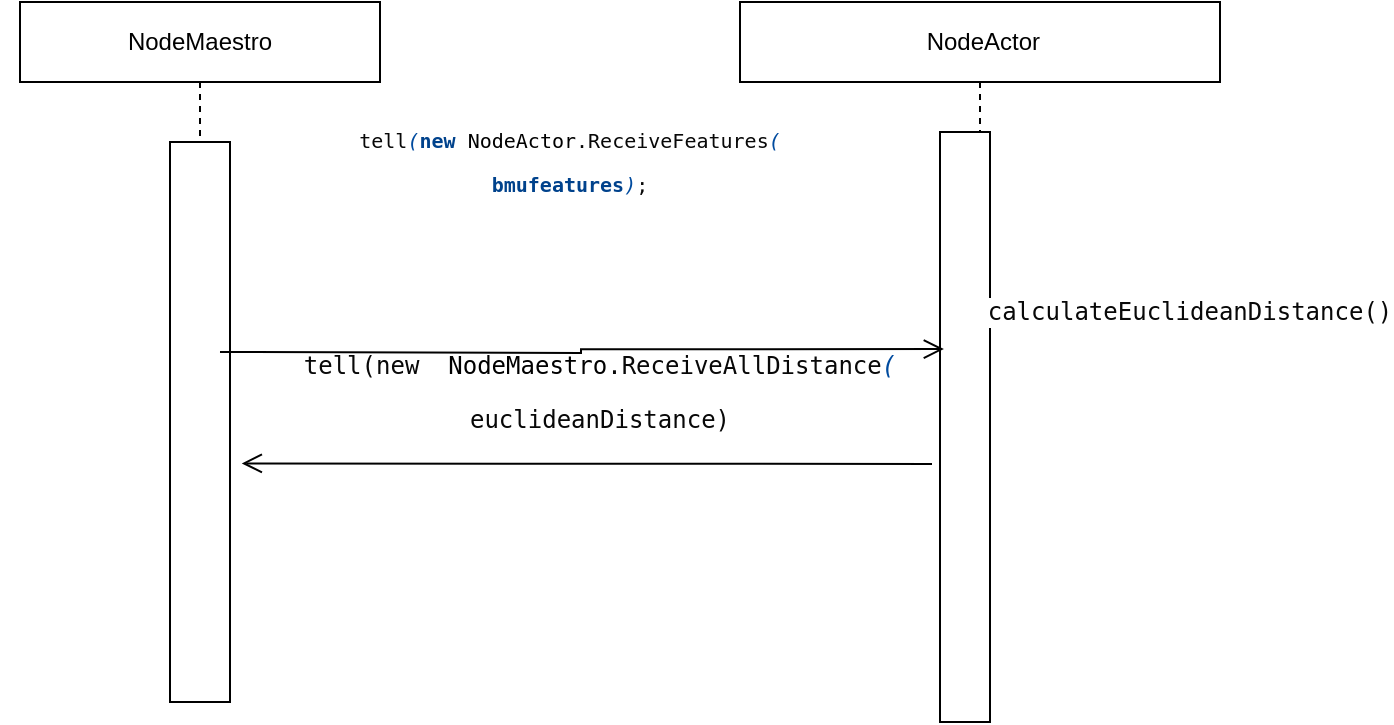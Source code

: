 <mxfile version="15.8.9" type="github">
  <diagram id="jVNh621GtxdNsy_mdJ2N" name="Page-1">
    <mxGraphModel dx="1221" dy="632" grid="1" gridSize="10" guides="1" tooltips="1" connect="1" arrows="1" fold="1" page="1" pageScale="1" pageWidth="827" pageHeight="1169" math="0" shadow="0">
      <root>
        <mxCell id="0" />
        <mxCell id="1" parent="0" />
        <mxCell id="PWjywUqZBP5ES502_3S3-1" value="NodeMaestro" style="shape=umlLifeline;perimeter=lifelinePerimeter;whiteSpace=wrap;html=1;container=1;collapsible=0;recursiveResize=0;outlineConnect=0;" vertex="1" parent="1">
          <mxGeometry x="110" y="100" width="180" height="350" as="geometry" />
        </mxCell>
        <mxCell id="PWjywUqZBP5ES502_3S3-2" value="" style="rounded=0;whiteSpace=wrap;html=1;" vertex="1" parent="PWjywUqZBP5ES502_3S3-1">
          <mxGeometry x="75" y="70" width="30" height="280" as="geometry" />
        </mxCell>
        <mxCell id="PWjywUqZBP5ES502_3S3-5" value="&amp;nbsp;NodeActor" style="shape=umlLifeline;perimeter=lifelinePerimeter;whiteSpace=wrap;html=1;container=1;collapsible=0;recursiveResize=0;outlineConnect=0;" vertex="1" parent="1">
          <mxGeometry x="470" y="100" width="240" height="360" as="geometry" />
        </mxCell>
        <mxCell id="PWjywUqZBP5ES502_3S3-6" value="" style="rounded=0;whiteSpace=wrap;html=1;" vertex="1" parent="PWjywUqZBP5ES502_3S3-5">
          <mxGeometry x="100" y="65" width="25" height="295" as="geometry" />
        </mxCell>
        <mxCell id="PWjywUqZBP5ES502_3S3-3" value="&lt;pre style=&quot;background-color: rgb(255 , 255 , 255) ; color: rgb(8 , 8 , 8) ; font-family: &amp;#34;droid sans mono dotted&amp;#34; , monospace ; font-size: 10px&quot;&gt;tell&lt;span style=&quot;color: #004b9f ; font-style: italic&quot;&gt;(&lt;/span&gt;&lt;span style=&quot;color: #00428c ; font-weight: bold&quot;&gt;new &lt;/span&gt;&lt;span style=&quot;color: #000000&quot;&gt;NodeActor&lt;/span&gt;.ReceiveFeatures&lt;span style=&quot;color: #004b9f ; font-style: italic&quot;&gt;(&lt;/span&gt;&lt;/pre&gt;&lt;pre style=&quot;background-color: rgb(255 , 255 , 255) ; font-family: &amp;#34;droid sans mono dotted&amp;#34; , monospace ; font-size: 10px&quot;&gt;&lt;font color=&quot;#00428c&quot;&gt;&lt;b&gt;bmufeatures&lt;/b&gt;&lt;/font&gt;&lt;span style=&quot;color: rgb(8 , 8 , 8)&quot;&gt;&lt;span style=&quot;color: #004b9f ; font-style: italic&quot;&gt;)&lt;/span&gt;;&lt;/span&gt;&lt;/pre&gt;" style="text;html=1;strokeColor=none;fillColor=none;align=center;verticalAlign=middle;whiteSpace=wrap;rounded=0;" vertex="1" parent="PWjywUqZBP5ES502_3S3-5">
          <mxGeometry x="-370" y="65" width="570" height="30" as="geometry" />
        </mxCell>
        <mxCell id="PWjywUqZBP5ES502_3S3-4" value="&lt;pre style=&quot;background-color: #ffffff ; color: #080808 ; font-family: &amp;#34;jetbrains mono&amp;#34; , monospace ; font-size: 9 8pt&quot;&gt;calculateEuclideanDistance()&lt;/pre&gt;" style="text;html=1;strokeColor=none;fillColor=none;align=center;verticalAlign=middle;whiteSpace=wrap;rounded=0;" vertex="1" parent="PWjywUqZBP5ES502_3S3-5">
          <mxGeometry x="180" y="140" width="90" height="30" as="geometry" />
        </mxCell>
        <mxCell id="PWjywUqZBP5ES502_3S3-8" value="&lt;pre style=&quot;background-color: #ffffff ; color: #080808 ; font-family: &amp;#34;jetbrains mono&amp;#34; , monospace ; font-size: 9 8pt&quot;&gt;tell(&lt;span style=&quot;white-space: normal&quot;&gt;new&amp;nbsp;&amp;nbsp;&lt;/span&gt;&lt;span style=&quot;white-space: normal ; font-family: &amp;#34;droid sans mono dotted&amp;#34; , monospace ; color: rgb(0 , 0 , 0)&quot;&gt;NodeMaestro&lt;/span&gt;&lt;span style=&quot;white-space: normal ; font-family: &amp;#34;droid sans mono dotted&amp;#34; , monospace&quot;&gt;.ReceiveAllDistance&lt;/span&gt;&lt;span style=&quot;white-space: normal ; font-family: &amp;#34;droid sans mono dotted&amp;#34; , monospace ; color: rgb(0 , 75 , 159) ; font-style: italic&quot;&gt;(&lt;/span&gt;&lt;/pre&gt;&lt;pre style=&quot;background-color: #ffffff ; color: #080808 ; font-family: &amp;#34;jetbrains mono&amp;#34; , monospace ; font-size: 9 8pt&quot;&gt;&lt;span style=&quot;white-space: normal ; font-family: &amp;#34;droid sans mono dotted&amp;#34; , monospace&quot;&gt;euclideanDistance&lt;/span&gt;&lt;span style=&quot;white-space: normal&quot;&gt;)&lt;/span&gt;&lt;/pre&gt;" style="text;html=1;strokeColor=none;fillColor=none;align=center;verticalAlign=middle;whiteSpace=wrap;rounded=0;" vertex="1" parent="1">
          <mxGeometry x="270" y="280" width="260" height="30" as="geometry" />
        </mxCell>
        <mxCell id="PWjywUqZBP5ES502_3S3-10" value="" style="edgeStyle=orthogonalEdgeStyle;html=1;verticalAlign=bottom;endArrow=open;endSize=8;strokeColor=#000000;rounded=0;entryX=0.078;entryY=0.368;entryDx=0;entryDy=0;entryPerimeter=0;" edge="1" parent="1" target="PWjywUqZBP5ES502_3S3-6">
          <mxGeometry relative="1" as="geometry">
            <mxPoint x="559" y="200" as="targetPoint" />
            <mxPoint x="210" y="275" as="sourcePoint" />
            <Array as="points" />
          </mxGeometry>
        </mxCell>
        <mxCell id="PWjywUqZBP5ES502_3S3-12" value="" style="edgeStyle=orthogonalEdgeStyle;html=1;verticalAlign=bottom;endArrow=open;endSize=8;strokeColor=#000000;rounded=0;entryX=1.196;entryY=0.574;entryDx=0;entryDy=0;entryPerimeter=0;" edge="1" parent="1" target="PWjywUqZBP5ES502_3S3-2">
          <mxGeometry relative="1" as="geometry">
            <mxPoint x="508.5" y="410" as="targetPoint" />
            <mxPoint x="566" y="331" as="sourcePoint" />
            <Array as="points">
              <mxPoint x="566" y="331" />
            </Array>
          </mxGeometry>
        </mxCell>
        <mxCell id="PWjywUqZBP5ES502_3S3-13" style="edgeStyle=orthogonalEdgeStyle;rounded=0;orthogonalLoop=1;jettySize=auto;html=1;exitX=0.5;exitY=1;exitDx=0;exitDy=0;fontSize=10;" edge="1" parent="1" source="PWjywUqZBP5ES502_3S3-8" target="PWjywUqZBP5ES502_3S3-8">
          <mxGeometry relative="1" as="geometry" />
        </mxCell>
      </root>
    </mxGraphModel>
  </diagram>
</mxfile>

